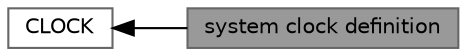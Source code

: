 digraph "system clock definition"
{
 // LATEX_PDF_SIZE
  bgcolor="transparent";
  edge [fontname=Helvetica,fontsize=10,labelfontname=Helvetica,labelfontsize=10];
  node [fontname=Helvetica,fontsize=10,shape=box,height=0.2,width=0.4];
  rankdir=LR;
  Node1 [label="system clock definition",height=0.2,width=0.4,color="gray40", fillcolor="grey60", style="filled", fontcolor="black",tooltip=" "];
  Node2 [label="CLOCK",height=0.2,width=0.4,color="grey40", fillcolor="white", style="filled",URL="$group___c_l_o_c_k.html",tooltip=" "];
  Node2->Node1 [shape=plaintext, dir="back", style="solid"];
}
